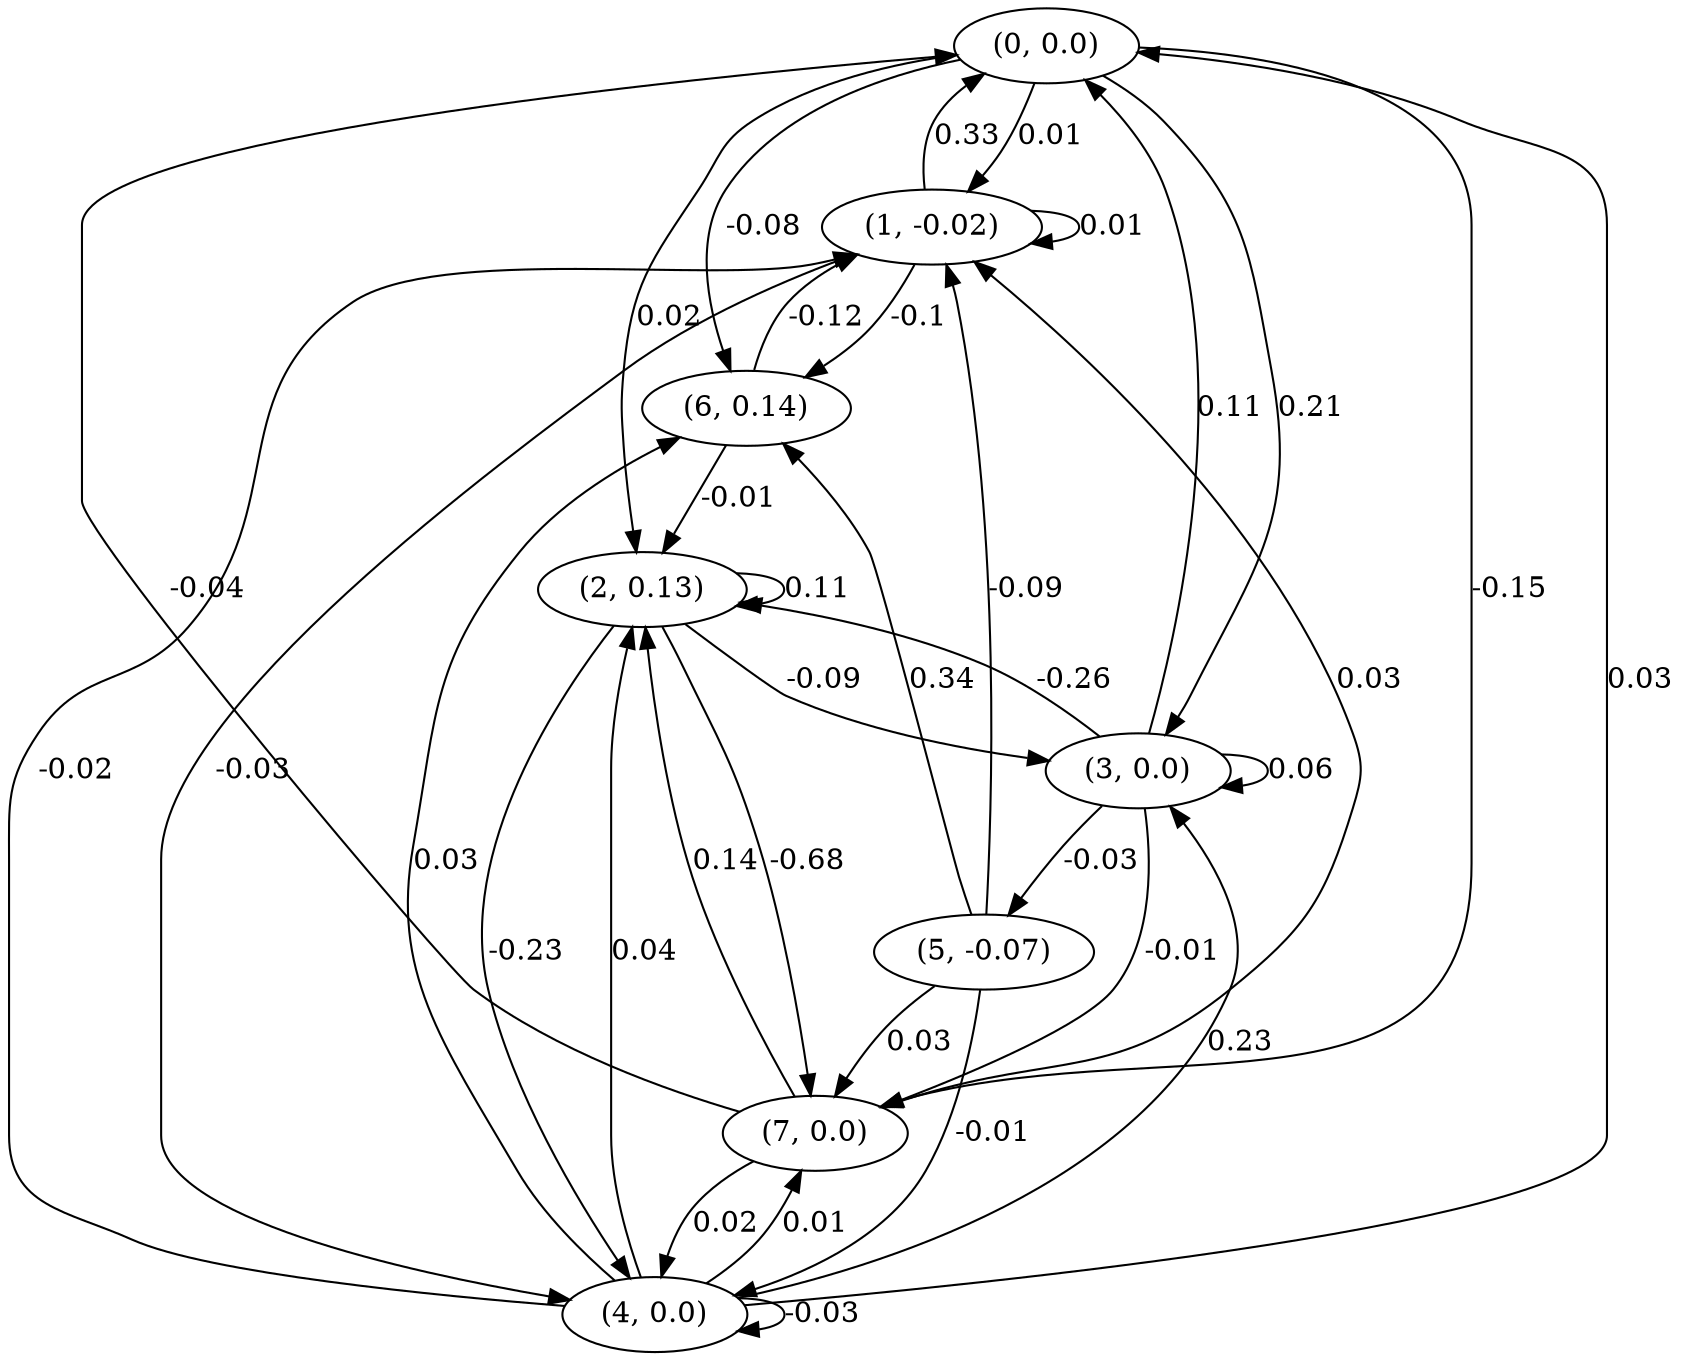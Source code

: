 digraph {
    0 [ label = "(0, 0.0)" ]
    1 [ label = "(1, -0.02)" ]
    2 [ label = "(2, 0.13)" ]
    3 [ label = "(3, 0.0)" ]
    4 [ label = "(4, 0.0)" ]
    5 [ label = "(5, -0.07)" ]
    6 [ label = "(6, 0.14)" ]
    7 [ label = "(7, 0.0)" ]
    1 -> 1 [ label = "0.01" ]
    2 -> 2 [ label = "0.11" ]
    3 -> 3 [ label = "0.06" ]
    4 -> 4 [ label = "-0.03" ]
    1 -> 0 [ label = "0.33" ]
    3 -> 0 [ label = "0.11" ]
    4 -> 0 [ label = "0.03" ]
    7 -> 0 [ label = "-0.04" ]
    0 -> 1 [ label = "0.01" ]
    4 -> 1 [ label = "-0.02" ]
    5 -> 1 [ label = "-0.09" ]
    6 -> 1 [ label = "-0.12" ]
    7 -> 1 [ label = "0.03" ]
    0 -> 2 [ label = "0.02" ]
    3 -> 2 [ label = "-0.26" ]
    4 -> 2 [ label = "0.04" ]
    6 -> 2 [ label = "-0.01" ]
    7 -> 2 [ label = "0.14" ]
    0 -> 3 [ label = "0.21" ]
    2 -> 3 [ label = "-0.09" ]
    4 -> 3 [ label = "0.23" ]
    1 -> 4 [ label = "-0.03" ]
    2 -> 4 [ label = "-0.23" ]
    5 -> 4 [ label = "-0.01" ]
    7 -> 4 [ label = "0.02" ]
    3 -> 5 [ label = "-0.03" ]
    0 -> 6 [ label = "-0.08" ]
    1 -> 6 [ label = "-0.1" ]
    4 -> 6 [ label = "0.03" ]
    5 -> 6 [ label = "0.34" ]
    0 -> 7 [ label = "-0.15" ]
    2 -> 7 [ label = "-0.68" ]
    3 -> 7 [ label = "-0.01" ]
    4 -> 7 [ label = "0.01" ]
    5 -> 7 [ label = "0.03" ]
}


